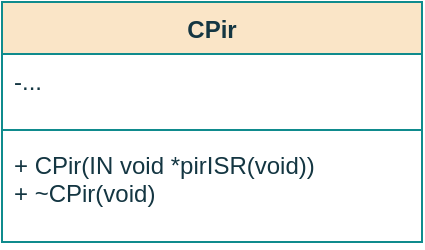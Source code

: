 <mxfile version="16.0.0" type="github" pages="2">
  <diagram id="TWfBG6paHgwE_CAJPIZ4" name="Class">
    <mxGraphModel dx="375" dy="200" grid="1" gridSize="10" guides="1" tooltips="1" connect="1" arrows="1" fold="1" page="1" pageScale="1" pageWidth="827" pageHeight="1169" math="0" shadow="0">
      <root>
        <mxCell id="0" />
        <mxCell id="1" parent="0" />
        <mxCell id="cH0eLoG-69Wfa-AFpxMm-3" value="CPir" style="swimlane;fontStyle=1;align=center;verticalAlign=top;childLayout=stackLayout;horizontal=1;startSize=26;horizontalStack=0;resizeParent=1;resizeParentMax=0;resizeLast=0;collapsible=1;marginBottom=0;fillColor=#FAE5C7;strokeColor=#0F8B8D;fontColor=#143642;" vertex="1" parent="1">
          <mxGeometry x="320" y="188" width="210" height="120" as="geometry" />
        </mxCell>
        <mxCell id="cH0eLoG-69Wfa-AFpxMm-4" value="-..." style="text;strokeColor=none;fillColor=none;align=left;verticalAlign=top;spacingLeft=4;spacingRight=4;overflow=hidden;rotatable=0;points=[[0,0.5],[1,0.5]];portConstraint=eastwest;fontColor=#143642;" vertex="1" parent="cH0eLoG-69Wfa-AFpxMm-3">
          <mxGeometry y="26" width="210" height="34" as="geometry" />
        </mxCell>
        <mxCell id="cH0eLoG-69Wfa-AFpxMm-5" value="" style="line;strokeWidth=1;fillColor=none;align=left;verticalAlign=middle;spacingTop=-1;spacingLeft=3;spacingRight=3;rotatable=0;labelPosition=right;points=[];portConstraint=eastwest;labelBackgroundColor=#DAD2D8;strokeColor=#0F8B8D;fontColor=#143642;" vertex="1" parent="cH0eLoG-69Wfa-AFpxMm-3">
          <mxGeometry y="60" width="210" height="8" as="geometry" />
        </mxCell>
        <mxCell id="cH0eLoG-69Wfa-AFpxMm-6" value="+ CPir(IN void *pirISR(void))&#xa;+ ~CPir(void)&#xa;&#xa;&#xa; " style="text;strokeColor=none;fillColor=none;align=left;verticalAlign=top;spacingLeft=4;spacingRight=4;overflow=hidden;rotatable=0;points=[[0,0.5],[1,0.5]];portConstraint=eastwest;fontColor=#143642;" vertex="1" parent="cH0eLoG-69Wfa-AFpxMm-3">
          <mxGeometry y="68" width="210" height="52" as="geometry" />
        </mxCell>
      </root>
    </mxGraphModel>
  </diagram>
  <diagram id="EubKbIE0oCBdHCRkwixs" name="Constructor">
    <mxGraphModel dx="931" dy="497" grid="1" gridSize="10" guides="1" tooltips="1" connect="1" arrows="1" fold="1" page="1" pageScale="1" pageWidth="850" pageHeight="1100" math="0" shadow="0">
      <root>
        <mxCell id="gARFbOcgHYlfv7_gP0-p-0" />
        <mxCell id="gARFbOcgHYlfv7_gP0-p-1" parent="gARFbOcgHYlfv7_gP0-p-0" />
        <mxCell id="gARFbOcgHYlfv7_gP0-p-2" style="edgeStyle=orthogonalEdgeStyle;curved=0;rounded=1;sketch=0;orthogonalLoop=1;jettySize=auto;html=1;exitX=0.5;exitY=1;exitDx=0;exitDy=0;entryX=0.5;entryY=0;entryDx=0;entryDy=0;fontColor=#143642;strokeColor=#A8201A;fillColor=#FAE5C7;" edge="1" parent="gARFbOcgHYlfv7_gP0-p-1" source="gARFbOcgHYlfv7_gP0-p-3">
          <mxGeometry relative="1" as="geometry">
            <mxPoint x="435.26" y="120.0" as="targetPoint" />
          </mxGeometry>
        </mxCell>
        <mxCell id="gARFbOcgHYlfv7_gP0-p-3" value="&lt;div&gt;CPir&lt;/div&gt;&lt;div&gt;&lt;br&gt;&lt;/div&gt;&lt;div&gt;IN: *&lt;i&gt;&lt;span style=&quot;font-weight: normal&quot;&gt;pirISR()&lt;/span&gt;&lt;/i&gt; &lt;/div&gt;" style="ellipse;whiteSpace=wrap;html=1;fillColor=#FAE5C7;strokeColor=#0F8B8D;fontColor=#143642;fontStyle=1" vertex="1" parent="gARFbOcgHYlfv7_gP0-p-1">
          <mxGeometry x="360.26" y="30" width="150" height="60" as="geometry" />
        </mxCell>
        <mxCell id="gARFbOcgHYlfv7_gP0-p-4" style="edgeStyle=orthogonalEdgeStyle;curved=0;rounded=1;sketch=0;orthogonalLoop=1;jettySize=auto;html=1;exitX=0.5;exitY=1;exitDx=0;exitDy=0;entryX=0.5;entryY=0;entryDx=0;entryDy=0;fontColor=#143642;strokeColor=#A8201A;fillColor=#FAE5C7;" edge="1" parent="gARFbOcgHYlfv7_gP0-p-1" source="gARFbOcgHYlfv7_gP0-p-5">
          <mxGeometry relative="1" as="geometry">
            <mxPoint x="435" y="200" as="targetPoint" />
          </mxGeometry>
        </mxCell>
        <mxCell id="gARFbOcgHYlfv7_gP0-p-5" value="&lt;b&gt;Insert&lt;/b&gt; PIR device driver" style="rounded=0;whiteSpace=wrap;html=1;sketch=0;fontColor=#143642;strokeColor=#0F8B8D;fillColor=#FAE5C7;" vertex="1" parent="gARFbOcgHYlfv7_gP0-p-1">
          <mxGeometry x="360.26" y="120" width="150" height="40" as="geometry" />
        </mxCell>
        <mxCell id="gARFbOcgHYlfv7_gP0-p-6" style="edgeStyle=orthogonalEdgeStyle;curved=0;rounded=1;sketch=0;orthogonalLoop=1;jettySize=auto;html=1;exitX=0.5;exitY=1;exitDx=0;exitDy=0;entryX=0.5;entryY=0;entryDx=0;entryDy=0;fontColor=#143642;strokeColor=#A8201A;fillColor=#FAE5C7;" edge="1" parent="gARFbOcgHYlfv7_gP0-p-1" source="LV8X2QdvA9ExCRtLHR7V-0" target="gARFbOcgHYlfv7_gP0-p-8">
          <mxGeometry relative="1" as="geometry">
            <mxPoint x="434.76" y="250" as="sourcePoint" />
          </mxGeometry>
        </mxCell>
        <mxCell id="gARFbOcgHYlfv7_gP0-p-8" value="End" style="ellipse;whiteSpace=wrap;html=1;fillColor=#FAE5C7;strokeColor=#0F8B8D;fontColor=#143642;fontStyle=1" vertex="1" parent="gARFbOcgHYlfv7_gP0-p-1">
          <mxGeometry x="406.14" y="270" width="58.25" height="40" as="geometry" />
        </mxCell>
        <mxCell id="LV8X2QdvA9ExCRtLHR7V-0" value="&lt;b&gt;Set ISR&lt;/b&gt; to *&lt;i&gt;pirISR()&lt;/i&gt;" style="rounded=0;whiteSpace=wrap;html=1;sketch=0;fontColor=#143642;strokeColor=#0F8B8D;fillColor=#FAE5C7;" vertex="1" parent="gARFbOcgHYlfv7_gP0-p-1">
          <mxGeometry x="360.26" y="200" width="150" height="40" as="geometry" />
        </mxCell>
        <mxCell id="Y4TFFLjypiq3IUlGHGo--0" value="function that will implement the &lt;b&gt;PIR ISR&lt;/b&gt;" style="shape=note;whiteSpace=wrap;html=1;backgroundOutline=1;darkOpacity=0.05;rounded=0;sketch=0;fontColor=#143642;strokeColor=#0F8B8D;fillColor=#FAE5C7;size=9;fontSize=10;align=center;horizontal=1;verticalAlign=middle;" vertex="1" parent="gARFbOcgHYlfv7_gP0-p-1">
          <mxGeometry x="190" y="80" width="110" height="50" as="geometry" />
        </mxCell>
        <mxCell id="Y4TFFLjypiq3IUlGHGo--1" value="" style="endArrow=none;dashed=1;html=1;rounded=1;sketch=0;fontColor=#143642;strokeColor=#A8201A;fillColor=#FAE5C7;curved=0;exitX=0;exitY=0;exitDx=110;exitDy=29.5;exitPerimeter=0;entryX=0;entryY=1;entryDx=0;entryDy=0;" edge="1" parent="gARFbOcgHYlfv7_gP0-p-1" source="Y4TFFLjypiq3IUlGHGo--0" target="gARFbOcgHYlfv7_gP0-p-3">
          <mxGeometry width="50" height="50" relative="1" as="geometry">
            <mxPoint x="310.19" y="90.0" as="sourcePoint" />
            <mxPoint x="330.19" y="120" as="targetPoint" />
          </mxGeometry>
        </mxCell>
        <mxCell id="jg5DfZLlj7k6wXaWBkHM-0" style="edgeStyle=orthogonalEdgeStyle;curved=0;rounded=1;sketch=0;orthogonalLoop=1;jettySize=auto;html=1;exitX=0.5;exitY=1;exitDx=0;exitDy=0;entryX=0.5;entryY=0;entryDx=0;entryDy=0;fontColor=#143642;strokeColor=#A8201A;fillColor=#FAE5C7;" edge="1" parent="gARFbOcgHYlfv7_gP0-p-1" source="jg5DfZLlj7k6wXaWBkHM-1">
          <mxGeometry relative="1" as="geometry">
            <mxPoint x="645" y="120.0" as="targetPoint" />
          </mxGeometry>
        </mxCell>
        <mxCell id="jg5DfZLlj7k6wXaWBkHM-1" value="&lt;div&gt;~CPir&lt;/div&gt;" style="ellipse;whiteSpace=wrap;html=1;fillColor=#FAE5C7;strokeColor=#0F8B8D;fontColor=#143642;fontStyle=1" vertex="1" parent="gARFbOcgHYlfv7_gP0-p-1">
          <mxGeometry x="585" y="30" width="120" height="60" as="geometry" />
        </mxCell>
        <mxCell id="jg5DfZLlj7k6wXaWBkHM-2" value="&lt;b&gt;Remove&lt;/b&gt; PIR device driver" style="rounded=0;whiteSpace=wrap;html=1;sketch=0;fontColor=#143642;strokeColor=#0F8B8D;fillColor=#FAE5C7;" vertex="1" parent="gARFbOcgHYlfv7_gP0-p-1">
          <mxGeometry x="570" y="200" width="150" height="40" as="geometry" />
        </mxCell>
        <mxCell id="jg5DfZLlj7k6wXaWBkHM-3" style="edgeStyle=orthogonalEdgeStyle;curved=0;rounded=1;sketch=0;orthogonalLoop=1;jettySize=auto;html=1;exitX=0.5;exitY=1;exitDx=0;exitDy=0;entryX=0.5;entryY=0;entryDx=0;entryDy=0;fontColor=#143642;strokeColor=#A8201A;fillColor=#FAE5C7;" edge="1" parent="gARFbOcgHYlfv7_gP0-p-1" target="jg5DfZLlj7k6wXaWBkHM-4">
          <mxGeometry relative="1" as="geometry">
            <mxPoint x="645" y="240" as="sourcePoint" />
          </mxGeometry>
        </mxCell>
        <mxCell id="jg5DfZLlj7k6wXaWBkHM-4" value="End" style="ellipse;whiteSpace=wrap;html=1;fillColor=#FAE5C7;strokeColor=#0F8B8D;fontColor=#143642;fontStyle=1" vertex="1" parent="gARFbOcgHYlfv7_gP0-p-1">
          <mxGeometry x="615.88" y="270" width="58.25" height="40" as="geometry" />
        </mxCell>
        <mxCell id="jg5DfZLlj7k6wXaWBkHM-5" style="edgeStyle=orthogonalEdgeStyle;rounded=1;orthogonalLoop=1;jettySize=auto;html=1;exitX=0.5;exitY=1;exitDx=0;exitDy=0;entryX=0.5;entryY=0;entryDx=0;entryDy=0;strokeColor=#A8201A;" edge="1" parent="gARFbOcgHYlfv7_gP0-p-1" source="jg5DfZLlj7k6wXaWBkHM-6" target="jg5DfZLlj7k6wXaWBkHM-2">
          <mxGeometry relative="1" as="geometry" />
        </mxCell>
        <mxCell id="jg5DfZLlj7k6wXaWBkHM-6" value="&lt;b&gt;Disable ISR&lt;/b&gt;&lt;i&gt;&lt;/i&gt;" style="rounded=0;whiteSpace=wrap;html=1;sketch=0;fontColor=#143642;strokeColor=#0F8B8D;fillColor=#FAE5C7;" vertex="1" parent="gARFbOcgHYlfv7_gP0-p-1">
          <mxGeometry x="570" y="120" width="150" height="40" as="geometry" />
        </mxCell>
      </root>
    </mxGraphModel>
  </diagram>
</mxfile>
